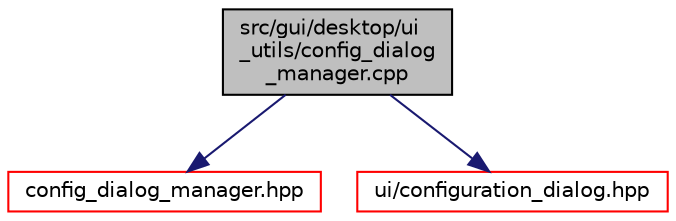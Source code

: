 digraph "src/gui/desktop/ui_utils/config_dialog_manager.cpp"
{
 // LATEX_PDF_SIZE
  edge [fontname="Helvetica",fontsize="10",labelfontname="Helvetica",labelfontsize="10"];
  node [fontname="Helvetica",fontsize="10",shape=record];
  Node1 [label="src/gui/desktop/ui\l_utils/config_dialog\l_manager.cpp",height=0.2,width=0.4,color="black", fillcolor="grey75", style="filled", fontcolor="black",tooltip=" "];
  Node1 -> Node2 [color="midnightblue",fontsize="10",style="solid",fontname="Helvetica"];
  Node2 [label="config_dialog_manager.hpp",height=0.2,width=0.4,color="red", fillcolor="white", style="filled",URL="$config__dialog__manager_8hpp.html",tooltip=" "];
  Node1 -> Node5 [color="midnightblue",fontsize="10",style="solid",fontname="Helvetica"];
  Node5 [label="ui/configuration_dialog.hpp",height=0.2,width=0.4,color="red", fillcolor="white", style="filled",URL="$configuration__dialog_8hpp.html",tooltip=" "];
}
